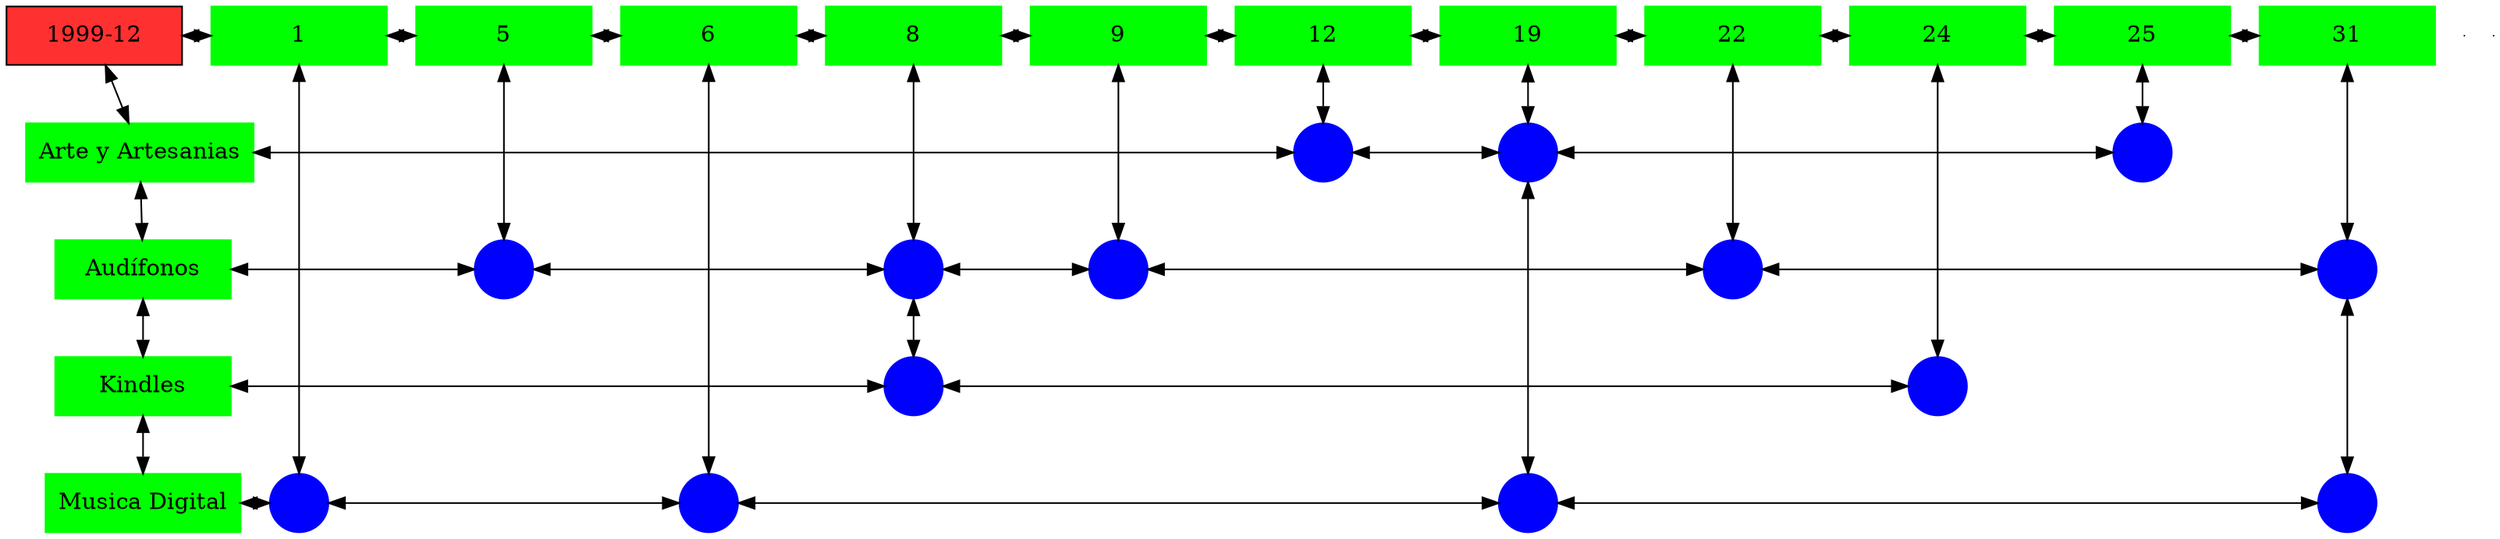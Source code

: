 digraph G{
node[shape="box"];
nodeMt[ label = "1999-12", width = 1.5, style = filled, fillcolor = firebrick1, group = 1 ];
e0[ shape = point, width = 0 ];
e1[ shape = point, width = 0 ];
node0xc00206d0e0[label="1",color=green,style =filled,width = 1.5 group=1];
nodeMt->node0xc00206d0e0[dir="both"];
{rank=same;nodeMt;node0xc00206d0e0;}
node0xc001f86870[label="5",color=green,style =filled,width = 1.5 group=5];
node0xc00206d0e0->node0xc001f86870[dir="both"];
{rank=same;node0xc00206d0e0;node0xc001f86870;}
node0xc001f2d450[label="6",color=green,style =filled,width = 1.5 group=6];
node0xc001f86870->node0xc001f2d450[dir="both"];
{rank=same;node0xc001f86870;node0xc001f2d450;}
node0xc001ff2320[label="8",color=green,style =filled,width = 1.5 group=8];
node0xc001f2d450->node0xc001ff2320[dir="both"];
{rank=same;node0xc001f2d450;node0xc001ff2320;}
node0xc00224ceb0[label="9",color=green,style =filled,width = 1.5 group=9];
node0xc001ff2320->node0xc00224ceb0[dir="both"];
{rank=same;node0xc001ff2320;node0xc00224ceb0;}
node0xc0020e13b0[label="12",color=green,style =filled,width = 1.5 group=12];
node0xc00224ceb0->node0xc0020e13b0[dir="both"];
{rank=same;node0xc00224ceb0;node0xc0020e13b0;}
node0xc001e97f40[label="19",color=green,style =filled,width = 1.5 group=19];
node0xc0020e13b0->node0xc001e97f40[dir="both"];
{rank=same;node0xc0020e13b0;node0xc001e97f40;}
node0xc0022854a0[label="22",color=green,style =filled,width = 1.5 group=22];
node0xc001e97f40->node0xc0022854a0[dir="both"];
{rank=same;node0xc001e97f40;node0xc0022854a0;}
node0xc001ee4b90[label="24",color=green,style =filled,width = 1.5 group=24];
node0xc0022854a0->node0xc001ee4b90[dir="both"];
{rank=same;node0xc0022854a0;node0xc001ee4b90;}
node0xc001f93a90[label="25",color=green,style =filled,width = 1.5 group=25];
node0xc001ee4b90->node0xc001f93a90[dir="both"];
{rank=same;node0xc001ee4b90;node0xc001f93a90;}
node0xc002118e10[label="31",color=green,style =filled,width = 1.5 group=31];
node0xc001f93a90->node0xc002118e10[dir="both"];
{rank=same;node0xc001f93a90;node0xc002118e10;}
node0xc001f93a40[label="Arte y Artesanias",color=green,style =filled width = 1.5 group=1];
node0xc0020ea780[label="",color=blue,style =filled, width = 0.5 group=12 shape=circle];
node0xc001f93a40->node0xc0020ea780[dir="both"];
{rank=same;node0xc001f93a40;node0xc0020ea780;}
node0xc0020d9300[label="",color=blue,style =filled, width = 0.5 group=19 shape=circle];
node0xc0020ea780->node0xc0020d9300[dir="both"];
{rank=same;node0xc0020d9300;node0xc0020ea780;}
node0xc001f98500[label="",color=blue,style =filled, width = 0.5 group=25 shape=circle];
node0xc0020d9300->node0xc001f98500[dir="both"];
{rank=same;node0xc001f98500;node0xc0020d9300;}
node0xc001f86820[label="Audífonos",color=green,style =filled width = 1.5 group=1];
node0xc001f88400[label="",color=blue,style =filled, width = 0.5 group=5 shape=circle];
node0xc001f86820->node0xc001f88400[dir="both"];
{rank=same;node0xc001f86820;node0xc001f88400;}
node0xc001fdda00[label="",color=blue,style =filled, width = 0.5 group=8 shape=circle];
node0xc001f88400->node0xc001fdda00[dir="both"];
{rank=same;node0xc001fdda00;node0xc001f88400;}
node0xc002247680[label="",color=blue,style =filled, width = 0.5 group=9 shape=circle];
node0xc001fdda00->node0xc002247680[dir="both"];
{rank=same;node0xc002247680;node0xc001fdda00;}
node0xc002287000[label="",color=blue,style =filled, width = 0.5 group=22 shape=circle];
node0xc002247680->node0xc002287000[dir="both"];
{rank=same;node0xc002287000;node0xc002247680;}
node0xc002114c80[label="",color=blue,style =filled, width = 0.5 group=31 shape=circle];
node0xc002287000->node0xc002114c80[dir="both"];
{rank=same;node0xc002114c80;node0xc002287000;}
node0xc001ee4b40[label="Kindles",color=green,style =filled width = 1.5 group=1];
node0xc002218480[label="",color=blue,style =filled, width = 0.5 group=8 shape=circle];
node0xc001ee4b40->node0xc002218480[dir="both"];
{rank=same;node0xc001ee4b40;node0xc002218480;}
node0xc001ee2700[label="",color=blue,style =filled, width = 0.5 group=24 shape=circle];
node0xc002218480->node0xc001ee2700[dir="both"];
{rank=same;node0xc001ee2700;node0xc002218480;}
node0xc001e97ef0[label="Musica Digital",color=green,style =filled width = 1.5 group=1];
node0xc002065c00[label="",color=blue,style =filled, width = 0.5 group=1 shape=circle];
node0xc001e97ef0->node0xc002065c00[dir="both"];
{rank=same;node0xc001e97ef0;node0xc002065c00;}
node0xc00200d980[label="",color=blue,style =filled, width = 0.5 group=6 shape=circle];
node0xc002065c00->node0xc00200d980[dir="both"];
{rank=same;node0xc00200d980;node0xc002065c00;}
node0xc001ea4080[label="",color=blue,style =filled, width = 0.5 group=19 shape=circle];
node0xc00200d980->node0xc001ea4080[dir="both"];
{rank=same;node0xc001ea4080;node0xc00200d980;}
node0xc0022b1c00[label="",color=blue,style =filled, width = 0.5 group=31 shape=circle];
node0xc001ea4080->node0xc0022b1c00[dir="both"];
{rank=same;node0xc0022b1c00;node0xc001ea4080;}
node0xc00206d0e0->node0xc002065c00[dir="both"];
node0xc001f86870->node0xc001f88400[dir="both"];
node0xc001f2d450->node0xc00200d980[dir="both"];
node0xc001ff2320->node0xc001fdda00[dir="both"];
node0xc001fdda00->node0xc002218480[dir="both"];
node0xc00224ceb0->node0xc002247680[dir="both"];
node0xc0020e13b0->node0xc0020ea780[dir="both"];
node0xc001e97f40->node0xc0020d9300[dir="both"];
node0xc0020d9300->node0xc001ea4080[dir="both"];
node0xc0022854a0->node0xc002287000[dir="both"];
node0xc001ee4b90->node0xc001ee2700[dir="both"];
node0xc001f93a90->node0xc001f98500[dir="both"];
node0xc002118e10->node0xc002114c80[dir="both"];
node0xc002114c80->node0xc0022b1c00[dir="both"];
nodeMt->node0xc001f93a40[dir="both"];
node0xc001f93a40->node0xc001f86820[dir="both"];
node0xc001f86820->node0xc001ee4b40[dir="both"];
node0xc001ee4b40->node0xc001e97ef0[dir="both"];
}
